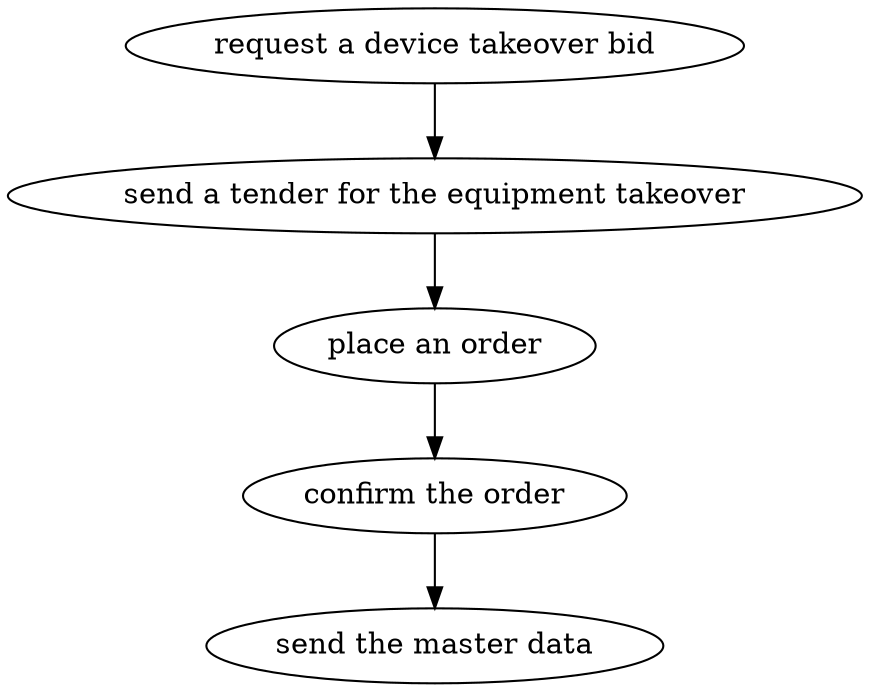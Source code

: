 strict digraph "doc-10.5" {
	graph [name="doc-10.5"];
	"request a device takeover bid"	[attrs="{'type': 'Activity', 'label': 'request a device takeover bid'}"];
	"send a tender for the equipment takeover"	[attrs="{'type': 'Activity', 'label': 'send a tender for the equipment takeover'}"];
	"request a device takeover bid" -> "send a tender for the equipment takeover"	[attrs="{'type': 'flow', 'label': 'flow'}"];
	"place an order"	[attrs="{'type': 'Activity', 'label': 'place an order'}"];
	"send a tender for the equipment takeover" -> "place an order"	[attrs="{'type': 'flow', 'label': 'flow'}"];
	"confirm the order"	[attrs="{'type': 'Activity', 'label': 'confirm the order'}"];
	"place an order" -> "confirm the order"	[attrs="{'type': 'flow', 'label': 'flow'}"];
	"send the master data"	[attrs="{'type': 'Activity', 'label': 'send the master data'}"];
	"confirm the order" -> "send the master data"	[attrs="{'type': 'flow', 'label': 'flow'}"];
}
